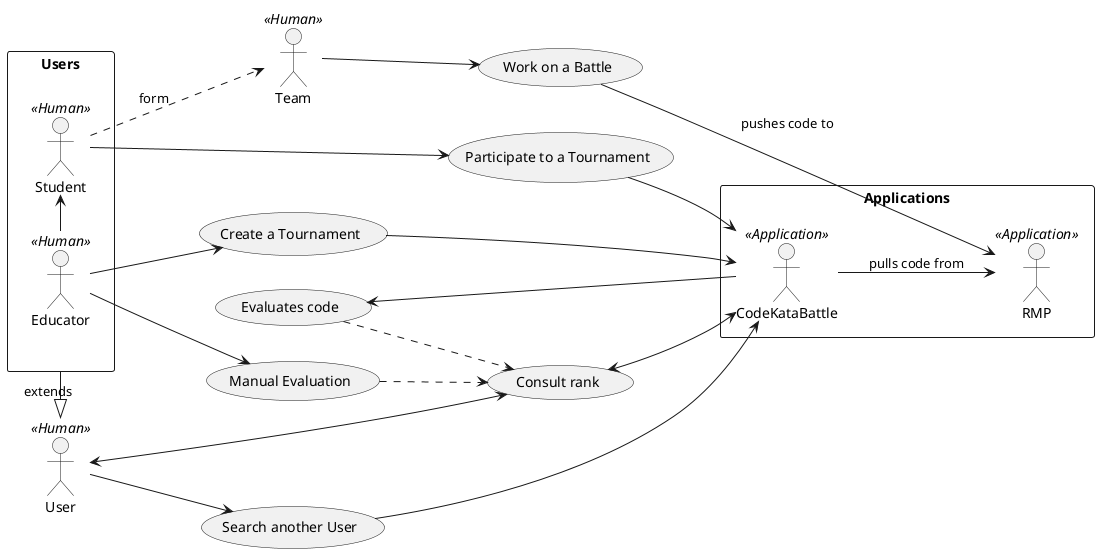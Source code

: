 @startuml
'skinparam linetype polyline
left to right direction

:User: <<Human>>
:Team:<<Human>>
rectangle Users{
    :Student:<<Human>>
    :Educator:<<Human>>
}

rectangle Applications{
    :CodeKataBattle: as CKB <<Application>>
    :RMP: <<Application>>
}
usecase "Participate to a Tournament" as UC2
usecase "Create a Tournament" as UC4
usecase "Work on a Battle" as UC6
usecase "Evaluates code" as UC7
usecase "Consult rank" as UC8
usecase "Search another User" as UC9
usecase "Manual Evaluation" as UC10


Users -right-|> User: extends
Student --> UC2
Educator --> UC4
Educator --> UC10
Educator -right-> Student
UC2 --> CKB
UC4 --> CKB
Team --> UC6
Student ..> Team : form
User <--> UC8
User --> UC9
UC9 ---> CKB
UC8 <--> CKB
UC6 ---> RMP: pushes code to
'UC10 <-- CKB
UC10 .> UC8

'CKB -> UC8: returns the current rank
'UC8 -right-> User
CKB --> RMP: pulls code from
CKB --> UC7
UC7 ..> UC8



@enduml